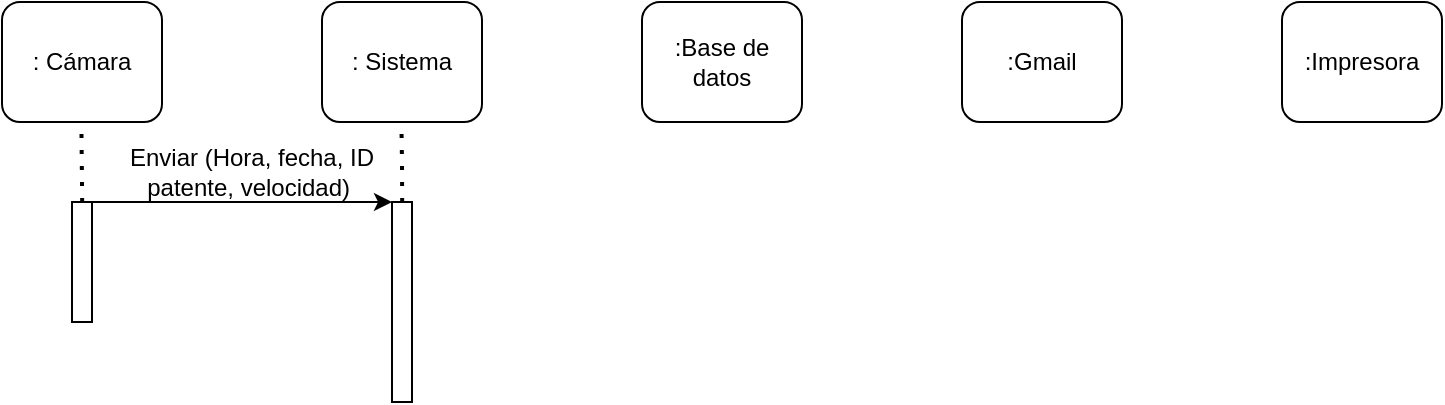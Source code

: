 <mxfile version="20.5.2" type="github">
  <diagram id="kgpKYQtTHZ0yAKxKKP6v" name="Page-1">
    <mxGraphModel dx="640" dy="556" grid="1" gridSize="10" guides="1" tooltips="1" connect="1" arrows="1" fold="1" page="1" pageScale="1" pageWidth="850" pageHeight="1100" math="0" shadow="0">
      <root>
        <mxCell id="0" />
        <mxCell id="1" parent="0" />
        <mxCell id="Me8K__6ZfElUEBqxW40y-1" value=": Cámara" style="rounded=1;whiteSpace=wrap;html=1;" vertex="1" parent="1">
          <mxGeometry x="40" y="80" width="80" height="60" as="geometry" />
        </mxCell>
        <mxCell id="Me8K__6ZfElUEBqxW40y-2" value=": Sistema" style="rounded=1;whiteSpace=wrap;html=1;" vertex="1" parent="1">
          <mxGeometry x="200" y="80" width="80" height="60" as="geometry" />
        </mxCell>
        <mxCell id="Me8K__6ZfElUEBqxW40y-3" value=":Base de datos" style="rounded=1;whiteSpace=wrap;html=1;" vertex="1" parent="1">
          <mxGeometry x="360" y="80" width="80" height="60" as="geometry" />
        </mxCell>
        <mxCell id="Me8K__6ZfElUEBqxW40y-4" value=":Impresora" style="rounded=1;whiteSpace=wrap;html=1;" vertex="1" parent="1">
          <mxGeometry x="680" y="80" width="80" height="60" as="geometry" />
        </mxCell>
        <mxCell id="Me8K__6ZfElUEBqxW40y-5" value=":Gmail" style="rounded=1;whiteSpace=wrap;html=1;" vertex="1" parent="1">
          <mxGeometry x="520" y="80" width="80" height="60" as="geometry" />
        </mxCell>
        <mxCell id="Me8K__6ZfElUEBqxW40y-6" value="" style="endArrow=none;dashed=1;html=1;dashPattern=1 3;strokeWidth=2;rounded=0;" edge="1" parent="1">
          <mxGeometry width="50" height="50" relative="1" as="geometry">
            <mxPoint x="80.09" y="180" as="sourcePoint" />
            <mxPoint x="79.69" y="140" as="targetPoint" />
          </mxGeometry>
        </mxCell>
        <mxCell id="Me8K__6ZfElUEBqxW40y-7" value="" style="rounded=0;whiteSpace=wrap;html=1;" vertex="1" parent="1">
          <mxGeometry x="235" y="180" width="10" height="100" as="geometry" />
        </mxCell>
        <mxCell id="Me8K__6ZfElUEBqxW40y-8" value="" style="rounded=0;whiteSpace=wrap;html=1;" vertex="1" parent="1">
          <mxGeometry x="75" y="180" width="10" height="60" as="geometry" />
        </mxCell>
        <mxCell id="Me8K__6ZfElUEBqxW40y-9" value="" style="endArrow=none;dashed=1;html=1;dashPattern=1 3;strokeWidth=2;rounded=0;" edge="1" parent="1">
          <mxGeometry width="50" height="50" relative="1" as="geometry">
            <mxPoint x="240.09" y="180" as="sourcePoint" />
            <mxPoint x="239.69" y="140" as="targetPoint" />
            <Array as="points">
              <mxPoint x="240" y="160" />
            </Array>
          </mxGeometry>
        </mxCell>
        <mxCell id="Me8K__6ZfElUEBqxW40y-10" value="" style="endArrow=classic;html=1;rounded=0;entryX=0;entryY=0;entryDx=0;entryDy=0;" edge="1" parent="1" target="Me8K__6ZfElUEBqxW40y-7">
          <mxGeometry width="50" height="50" relative="1" as="geometry">
            <mxPoint x="85" y="180" as="sourcePoint" />
            <mxPoint x="155" y="180" as="targetPoint" />
          </mxGeometry>
        </mxCell>
        <mxCell id="Me8K__6ZfElUEBqxW40y-12" value="Enviar (Hora, fecha, ID patente, velocidad)&amp;nbsp;" style="text;html=1;strokeColor=none;fillColor=none;align=center;verticalAlign=middle;whiteSpace=wrap;rounded=0;" vertex="1" parent="1">
          <mxGeometry x="95" y="150" width="140" height="30" as="geometry" />
        </mxCell>
      </root>
    </mxGraphModel>
  </diagram>
</mxfile>
